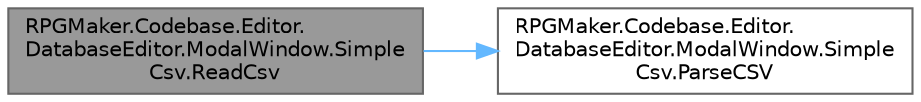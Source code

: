 digraph "RPGMaker.Codebase.Editor.DatabaseEditor.ModalWindow.SimpleCsv.ReadCsv"
{
 // LATEX_PDF_SIZE
  bgcolor="transparent";
  edge [fontname=Helvetica,fontsize=10,labelfontname=Helvetica,labelfontsize=10];
  node [fontname=Helvetica,fontsize=10,shape=box,height=0.2,width=0.4];
  rankdir="LR";
  Node1 [id="Node000001",label="RPGMaker.Codebase.Editor.\lDatabaseEditor.ModalWindow.Simple\lCsv.ReadCsv",height=0.2,width=0.4,color="gray40", fillcolor="grey60", style="filled", fontcolor="black",tooltip=" "];
  Node1 -> Node2 [id="edge1_Node000001_Node000002",color="steelblue1",style="solid",tooltip=" "];
  Node2 [id="Node000002",label="RPGMaker.Codebase.Editor.\lDatabaseEditor.ModalWindow.Simple\lCsv.ParseCSV",height=0.2,width=0.4,color="grey40", fillcolor="white", style="filled",URL="$d8/d78/class_r_p_g_maker_1_1_codebase_1_1_editor_1_1_database_editor_1_1_modal_window_1_1_simple_csv.html#ab115e1f1a470f9f5c983a1ab68762119",tooltip=" "];
}
